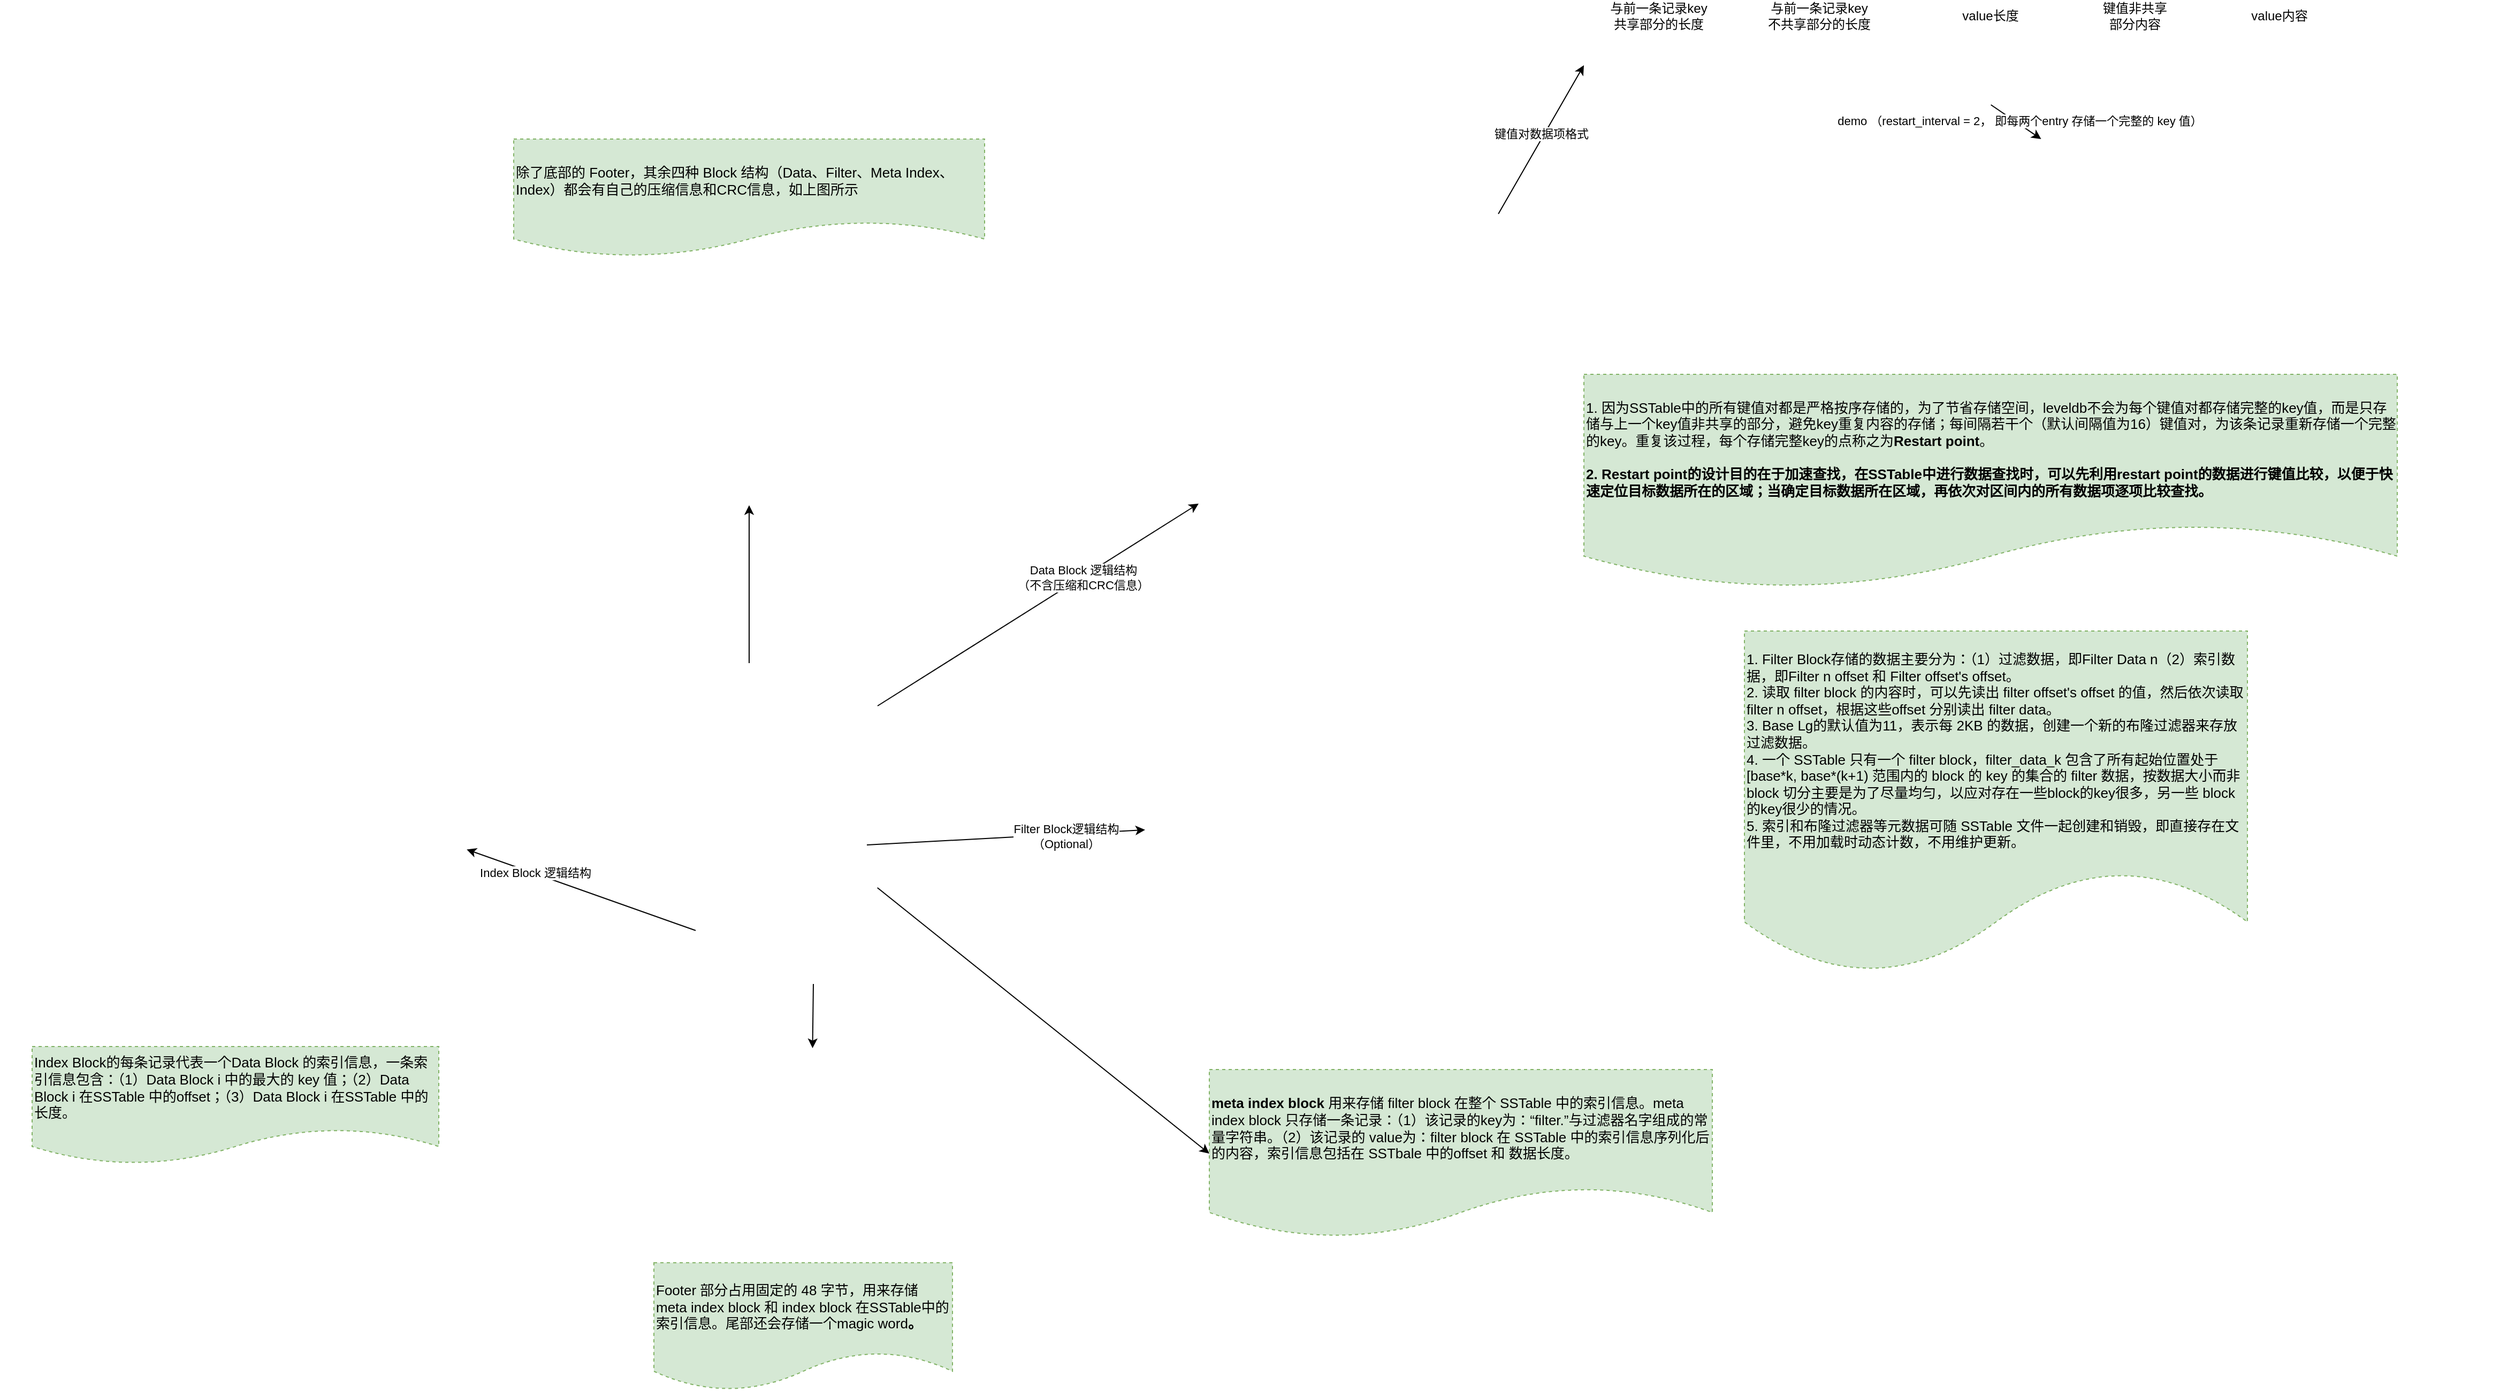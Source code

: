 <mxfile version="24.2.5" type="device">
  <diagram name="第 1 页" id="RBPevqp4861CFnyHABqI">
    <mxGraphModel dx="2901" dy="2373" grid="1" gridSize="10" guides="1" tooltips="1" connect="1" arrows="1" fold="1" page="1" pageScale="1" pageWidth="827" pageHeight="1169" math="0" shadow="0">
      <root>
        <mxCell id="0" />
        <mxCell id="1" parent="0" />
        <mxCell id="DQ_ZDmdcpS4zzp8ywx4C-1" value="" style="shape=image;verticalLabelPosition=bottom;labelBackgroundColor=default;verticalAlign=top;aspect=fixed;imageAspect=0;image=https://leveldb-handbook.readthedocs.io/zh/latest/_images/sstable_logic.jpeg;" vertex="1" parent="1">
          <mxGeometry x="460" y="460" width="480" height="332.8" as="geometry" />
        </mxCell>
        <mxCell id="DQ_ZDmdcpS4zzp8ywx4C-2" value="" style="shape=image;verticalLabelPosition=bottom;labelBackgroundColor=default;verticalAlign=top;aspect=fixed;imageAspect=0;image=https://leveldb-handbook.readthedocs.io/zh/latest/_images/datablock.jpeg;" vertex="1" parent="1">
          <mxGeometry x="1040" width="333" height="411.78" as="geometry" />
        </mxCell>
        <mxCell id="DQ_ZDmdcpS4zzp8ywx4C-3" value="" style="endArrow=classic;html=1;rounded=0;" edge="1" parent="1" target="DQ_ZDmdcpS4zzp8ywx4C-2">
          <mxGeometry width="50" height="50" relative="1" as="geometry">
            <mxPoint x="740" y="500" as="sourcePoint" />
            <mxPoint x="790" y="450" as="targetPoint" />
          </mxGeometry>
        </mxCell>
        <mxCell id="DQ_ZDmdcpS4zzp8ywx4C-5" value="Data Block 逻辑结构&lt;div&gt;（不含压缩和CRC信息）&lt;/div&gt;" style="edgeLabel;html=1;align=center;verticalAlign=middle;resizable=0;points=[];" vertex="1" connectable="0" parent="DQ_ZDmdcpS4zzp8ywx4C-3">
          <mxGeometry x="0.277" y="-1" relative="1" as="geometry">
            <mxPoint as="offset" />
          </mxGeometry>
        </mxCell>
        <mxCell id="DQ_ZDmdcpS4zzp8ywx4C-6" value="" style="shape=image;verticalLabelPosition=bottom;labelBackgroundColor=default;verticalAlign=top;aspect=fixed;imageAspect=0;image=https://leveldb-handbook.readthedocs.io/zh/latest/_images/sstable_physic.jpeg;" vertex="1" parent="1">
          <mxGeometry x="390" y="100" width="460" height="212.37" as="geometry" />
        </mxCell>
        <mxCell id="DQ_ZDmdcpS4zzp8ywx4C-7" value="" style="endArrow=classic;html=1;rounded=0;entryX=0.5;entryY=1;entryDx=0;entryDy=0;" edge="1" parent="1" target="DQ_ZDmdcpS4zzp8ywx4C-6">
          <mxGeometry width="50" height="50" relative="1" as="geometry">
            <mxPoint x="620" y="460" as="sourcePoint" />
            <mxPoint x="1030" y="386" as="targetPoint" />
          </mxGeometry>
        </mxCell>
        <mxCell id="DQ_ZDmdcpS4zzp8ywx4C-10" value="除了底部的 Footer，其余四种 Block 结构（Data、Filter、Meta Index、Index）都会有自己的压缩信息和CRC信息，如上图所示" style="shape=document;whiteSpace=wrap;html=1;boundedLbl=1;align=left;labelBorderColor=none;dashed=1;fillColor=#d5e8d4;strokeColor=#82b366;fontSize=13;" vertex="1" parent="1">
          <mxGeometry x="400" y="-30" width="440" height="110" as="geometry" />
        </mxCell>
        <mxCell id="DQ_ZDmdcpS4zzp8ywx4C-12" value="&lt;span style=&quot;background-color: initial; font-size: 13px;&quot;&gt;1. 因为SSTable中的所有键值对都是严格按序存储的，为了节省存储空间，leveldb不会为每个键值对都存储完整的key值，而是只存储与上一个key值非共享的部分，避免key重复内容的存储；每间隔若干个（默认间隔值为16）键值对，为该条记录重新存储一个完整的key。重复该过程，每个存储完整key的点称之为&lt;/span&gt;&lt;b style=&quot;background-color: initial; font-size: 13px;&quot;&gt;Restart point&lt;/b&gt;&lt;span style=&quot;background-color: initial; font-size: 13px;&quot;&gt;。&lt;/span&gt;&lt;div style=&quot;font-size: 13px;&quot;&gt;&lt;br style=&quot;font-size: 13px;&quot;&gt;&lt;b style=&quot;background-color: initial; font-size: 13px;&quot;&gt;2. Restart point的设计目的在于加速查找，在SSTable中进行数据查找时，可以先利用restart point的数据进行键值比较，以便于快速定位目标数据所在的区域；当确定目标数据所在区域，再依次对区间内的所有数据项逐项比较查找。&lt;/b&gt;&lt;/div&gt;" style="shape=document;whiteSpace=wrap;html=1;boundedLbl=1;align=left;labelBorderColor=none;dashed=1;fillColor=#d5e8d4;strokeColor=#82b366;fontSize=13;" vertex="1" parent="1">
          <mxGeometry x="1400" y="190" width="760" height="200" as="geometry" />
        </mxCell>
        <mxCell id="DQ_ZDmdcpS4zzp8ywx4C-14" value="" style="endArrow=classic;html=1;rounded=0;entryX=0;entryY=0.5;entryDx=0;entryDy=0;exitX=0.841;exitY=0.097;exitDx=0;exitDy=0;exitPerimeter=0;" edge="1" parent="1" source="DQ_ZDmdcpS4zzp8ywx4C-2" target="DQ_ZDmdcpS4zzp8ywx4C-13">
          <mxGeometry width="50" height="50" relative="1" as="geometry">
            <mxPoint x="1790" y="-72" as="sourcePoint" />
            <mxPoint x="1790" y="-220" as="targetPoint" />
          </mxGeometry>
        </mxCell>
        <mxCell id="DQ_ZDmdcpS4zzp8ywx4C-15" value="键值对数据项格式" style="edgeLabel;html=1;align=center;verticalAlign=middle;resizable=0;points=[];" vertex="1" connectable="0" parent="DQ_ZDmdcpS4zzp8ywx4C-14">
          <mxGeometry x="0.063" y="3" relative="1" as="geometry">
            <mxPoint as="offset" />
          </mxGeometry>
        </mxCell>
        <mxCell id="DQ_ZDmdcpS4zzp8ywx4C-22" value="" style="shape=image;verticalLabelPosition=bottom;labelBackgroundColor=default;verticalAlign=top;aspect=fixed;imageAspect=0;image=https://leveldb-handbook.readthedocs.io/zh/latest/_images/datablock_example_1.jpeg;" vertex="1" parent="1">
          <mxGeometry x="1400" y="-30" width="854.51" height="202.23" as="geometry" />
        </mxCell>
        <mxCell id="DQ_ZDmdcpS4zzp8ywx4C-23" value="" style="endArrow=classic;html=1;rounded=0;entryX=0.5;entryY=0;entryDx=0;entryDy=0;exitX=0.521;exitY=1.096;exitDx=0;exitDy=0;exitPerimeter=0;" edge="1" parent="1" source="DQ_ZDmdcpS4zzp8ywx4C-13" target="DQ_ZDmdcpS4zzp8ywx4C-22">
          <mxGeometry width="50" height="50" relative="1" as="geometry">
            <mxPoint x="1730" y="-167.95" as="sourcePoint" />
            <mxPoint x="1920" y="-166.95" as="targetPoint" />
          </mxGeometry>
        </mxCell>
        <mxCell id="DQ_ZDmdcpS4zzp8ywx4C-24" value="demo （restart_interval = 2， 即每两个entry 存储一个完整的 key 值）" style="edgeLabel;html=1;align=center;verticalAlign=middle;resizable=0;points=[];" vertex="1" connectable="0" parent="DQ_ZDmdcpS4zzp8ywx4C-23">
          <mxGeometry x="0.063" y="3" relative="1" as="geometry">
            <mxPoint as="offset" />
          </mxGeometry>
        </mxCell>
        <mxCell id="DQ_ZDmdcpS4zzp8ywx4C-25" value="" style="group" vertex="1" connectable="0" parent="1">
          <mxGeometry x="1400" y="-160" width="730" height="92.05" as="geometry" />
        </mxCell>
        <mxCell id="DQ_ZDmdcpS4zzp8ywx4C-13" value="" style="shape=image;verticalLabelPosition=bottom;labelBackgroundColor=default;verticalAlign=top;aspect=fixed;imageAspect=0;image=https://leveldb-handbook.readthedocs.io/zh/latest/_images/entry_format.jpeg;" vertex="1" parent="DQ_ZDmdcpS4zzp8ywx4C-25">
          <mxGeometry y="30" width="730" height="62.05" as="geometry" />
        </mxCell>
        <mxCell id="DQ_ZDmdcpS4zzp8ywx4C-16" value="与前一条记录key共享部分的长度" style="text;html=1;align=center;verticalAlign=middle;whiteSpace=wrap;rounded=0;" vertex="1" parent="DQ_ZDmdcpS4zzp8ywx4C-25">
          <mxGeometry x="20" width="100" height="30" as="geometry" />
        </mxCell>
        <mxCell id="DQ_ZDmdcpS4zzp8ywx4C-17" value="与前一条记录key不共享部分的长度" style="text;html=1;align=center;verticalAlign=middle;whiteSpace=wrap;rounded=0;" vertex="1" parent="DQ_ZDmdcpS4zzp8ywx4C-25">
          <mxGeometry x="170" width="100" height="30" as="geometry" />
        </mxCell>
        <mxCell id="DQ_ZDmdcpS4zzp8ywx4C-18" value="value长度" style="text;html=1;align=center;verticalAlign=middle;whiteSpace=wrap;rounded=0;" vertex="1" parent="DQ_ZDmdcpS4zzp8ywx4C-25">
          <mxGeometry x="330" width="100" height="30" as="geometry" />
        </mxCell>
        <mxCell id="DQ_ZDmdcpS4zzp8ywx4C-19" value="键值非共享部分内容" style="text;html=1;align=center;verticalAlign=middle;whiteSpace=wrap;rounded=0;" vertex="1" parent="DQ_ZDmdcpS4zzp8ywx4C-25">
          <mxGeometry x="480" width="70" height="30" as="geometry" />
        </mxCell>
        <mxCell id="DQ_ZDmdcpS4zzp8ywx4C-20" value="value内容" style="text;html=1;align=center;verticalAlign=middle;whiteSpace=wrap;rounded=0;" vertex="1" parent="DQ_ZDmdcpS4zzp8ywx4C-25">
          <mxGeometry x="600" width="100" height="30" as="geometry" />
        </mxCell>
        <mxCell id="DQ_ZDmdcpS4zzp8ywx4C-27" value="" style="endArrow=classic;html=1;rounded=0;" edge="1" parent="1" target="DQ_ZDmdcpS4zzp8ywx4C-26">
          <mxGeometry width="50" height="50" relative="1" as="geometry">
            <mxPoint x="730" y="630" as="sourcePoint" />
            <mxPoint x="780" y="580" as="targetPoint" />
          </mxGeometry>
        </mxCell>
        <mxCell id="DQ_ZDmdcpS4zzp8ywx4C-28" value="Filter Block逻辑结构&lt;div&gt;（Optional）&lt;/div&gt;" style="edgeLabel;html=1;align=center;verticalAlign=middle;resizable=0;points=[];" vertex="1" connectable="0" parent="DQ_ZDmdcpS4zzp8ywx4C-27">
          <mxGeometry x="0.423" y="-2" relative="1" as="geometry">
            <mxPoint as="offset" />
          </mxGeometry>
        </mxCell>
        <mxCell id="DQ_ZDmdcpS4zzp8ywx4C-30" value="" style="endArrow=classic;html=1;rounded=0;exitX=0.583;exitY=0.631;exitDx=0;exitDy=0;exitPerimeter=0;entryX=0;entryY=0.5;entryDx=0;entryDy=0;" edge="1" parent="1" source="DQ_ZDmdcpS4zzp8ywx4C-1" target="DQ_ZDmdcpS4zzp8ywx4C-31">
          <mxGeometry width="50" height="50" relative="1" as="geometry">
            <mxPoint x="1170" y="980" as="sourcePoint" />
            <mxPoint x="1080" y="830" as="targetPoint" />
          </mxGeometry>
        </mxCell>
        <mxCell id="DQ_ZDmdcpS4zzp8ywx4C-31" value="&lt;b&gt;meta index block&lt;/b&gt; 用来存储 filter block 在整个 SSTable 中的索引信息。meta index block 只存储一条记录：（1）该记录的key为：“filter.”与过滤器名字组成的常量字符串。（2）该记录的 value为：filter block 在 SSTable 中的索引信息序列化后的内容，索引信息包括在 SSTbale 中的offset 和 数据长度。" style="shape=document;whiteSpace=wrap;html=1;boundedLbl=1;align=left;labelBorderColor=none;dashed=1;fillColor=#d5e8d4;strokeColor=#82b366;fontSize=13;" vertex="1" parent="1">
          <mxGeometry x="1050" y="840" width="470" height="157.2" as="geometry" />
        </mxCell>
        <mxCell id="DQ_ZDmdcpS4zzp8ywx4C-34" value="" style="endArrow=classic;html=1;rounded=0;entryX=1;entryY=0.5;entryDx=0;entryDy=0;" edge="1" parent="1" target="DQ_ZDmdcpS4zzp8ywx4C-33">
          <mxGeometry width="50" height="50" relative="1" as="geometry">
            <mxPoint x="570" y="710" as="sourcePoint" />
            <mxPoint x="620" y="660" as="targetPoint" />
          </mxGeometry>
        </mxCell>
        <mxCell id="DQ_ZDmdcpS4zzp8ywx4C-35" value="Index Block 逻辑结构" style="edgeLabel;html=1;align=center;verticalAlign=middle;resizable=0;points=[];" vertex="1" connectable="0" parent="DQ_ZDmdcpS4zzp8ywx4C-34">
          <mxGeometry x="0.404" y="-1" relative="1" as="geometry">
            <mxPoint as="offset" />
          </mxGeometry>
        </mxCell>
        <mxCell id="DQ_ZDmdcpS4zzp8ywx4C-37" value="" style="group" vertex="1" connectable="0" parent="1">
          <mxGeometry x="-80" y="450" width="436.12" height="478.45" as="geometry" />
        </mxCell>
        <mxCell id="DQ_ZDmdcpS4zzp8ywx4C-33" value="" style="shape=image;verticalLabelPosition=bottom;labelBackgroundColor=default;verticalAlign=top;aspect=fixed;imageAspect=0;image=https://leveldb-handbook.readthedocs.io/zh/latest/_images/indexblock_format.jpeg;" vertex="1" parent="DQ_ZDmdcpS4zzp8ywx4C-37">
          <mxGeometry width="436.12" height="368.45" as="geometry" />
        </mxCell>
        <mxCell id="DQ_ZDmdcpS4zzp8ywx4C-36" value="Index Block的每条记录代表一个Data Block 的索引信息，一条索引信息包含：（1）Data Block i 中的最大的 key 值；（2）Data Block i 在SSTable 中的offset；（3）Data Block i 在SSTable 中的长度。" style="shape=document;whiteSpace=wrap;html=1;boundedLbl=1;align=left;labelBorderColor=none;dashed=1;fillColor=#d5e8d4;strokeColor=#82b366;fontSize=13;" vertex="1" parent="DQ_ZDmdcpS4zzp8ywx4C-37">
          <mxGeometry x="30" y="368.45" width="380" height="110" as="geometry" />
        </mxCell>
        <mxCell id="DQ_ZDmdcpS4zzp8ywx4C-38" value="" style="group" vertex="1" connectable="0" parent="1">
          <mxGeometry x="990" y="409.85" width="1030" height="382.95" as="geometry" />
        </mxCell>
        <mxCell id="DQ_ZDmdcpS4zzp8ywx4C-26" value="" style="shape=image;verticalLabelPosition=bottom;labelBackgroundColor=default;verticalAlign=top;aspect=fixed;imageAspect=0;image=https://leveldb-handbook.readthedocs.io/zh/latest/_images/filterblock_format.jpeg;" vertex="1" parent="DQ_ZDmdcpS4zzp8ywx4C-38">
          <mxGeometry width="540" height="382.95" as="geometry" />
        </mxCell>
        <mxCell id="DQ_ZDmdcpS4zzp8ywx4C-29" value="1. Filter Block存储的数据主要分为：（1）过滤数据，即Filter Data n（2）索引数据，即Filter n offset 和 Filter offset&#39;s offset。&lt;div style=&quot;font-size: 13px;&quot;&gt;2. 读取 filter block 的内容时，可以先读出 filter offset&#39;s offset 的值，然后依次读取 filter n offset，根据这些offset 分别读出 filter data。&lt;/div&gt;&lt;div style=&quot;font-size: 13px;&quot;&gt;3. Base Lg的默认值为11，表示每 2KB 的数据，创建一个新的布隆过滤器来存放过滤数据。&lt;/div&gt;&lt;div style=&quot;font-size: 13px;&quot;&gt;4. 一个 SSTable 只有一个 filter block，filter_data_k 包含了所有起始位置处于 [base*k, base*(k+1) 范围内的 block 的 key 的集合的 filter 数据，按数据大小而非 block 切分主要是为了尽量均匀，以应对存在一些block的key很多，另一些 block 的key很少的情况。&lt;/div&gt;&lt;div style=&quot;font-size: 13px;&quot;&gt;5. 索引和布隆过滤器等元数据可随 SSTable 文件一起创建和销毁，即直接存在文件里，不用加载时动态计数，不用维护更新。&lt;/div&gt;" style="shape=document;whiteSpace=wrap;html=1;boundedLbl=1;align=left;labelBorderColor=none;dashed=1;fillColor=#d5e8d4;strokeColor=#82b366;fontSize=13;" vertex="1" parent="DQ_ZDmdcpS4zzp8ywx4C-38">
          <mxGeometry x="560" y="20.15" width="470" height="320" as="geometry" />
        </mxCell>
        <mxCell id="DQ_ZDmdcpS4zzp8ywx4C-39" value="" style="shape=image;verticalLabelPosition=bottom;labelBackgroundColor=default;verticalAlign=top;aspect=fixed;imageAspect=0;image=https://leveldb-handbook.readthedocs.io/zh/latest/_images/footer_format.jpeg;" vertex="1" parent="1">
          <mxGeometry x="530" y="820" width="296" height="200.65" as="geometry" />
        </mxCell>
        <mxCell id="DQ_ZDmdcpS4zzp8ywx4C-40" value="" style="endArrow=classic;html=1;rounded=0;" edge="1" parent="1" target="DQ_ZDmdcpS4zzp8ywx4C-39">
          <mxGeometry width="50" height="50" relative="1" as="geometry">
            <mxPoint x="680" y="760" as="sourcePoint" />
            <mxPoint x="730" y="710" as="targetPoint" />
          </mxGeometry>
        </mxCell>
        <mxCell id="DQ_ZDmdcpS4zzp8ywx4C-41" value="Footer 部分占用固定的 48 字节，用来存储 meta index block 和 index block 在SSTable中的索引信息。尾部还会存储一个magic word&lt;b&gt;。&lt;/b&gt;" style="shape=document;whiteSpace=wrap;html=1;boundedLbl=1;align=left;labelBorderColor=none;dashed=1;fillColor=#d5e8d4;strokeColor=#82b366;fontSize=13;" vertex="1" parent="1">
          <mxGeometry x="531" y="1020.65" width="279" height="119.35" as="geometry" />
        </mxCell>
      </root>
    </mxGraphModel>
  </diagram>
</mxfile>

